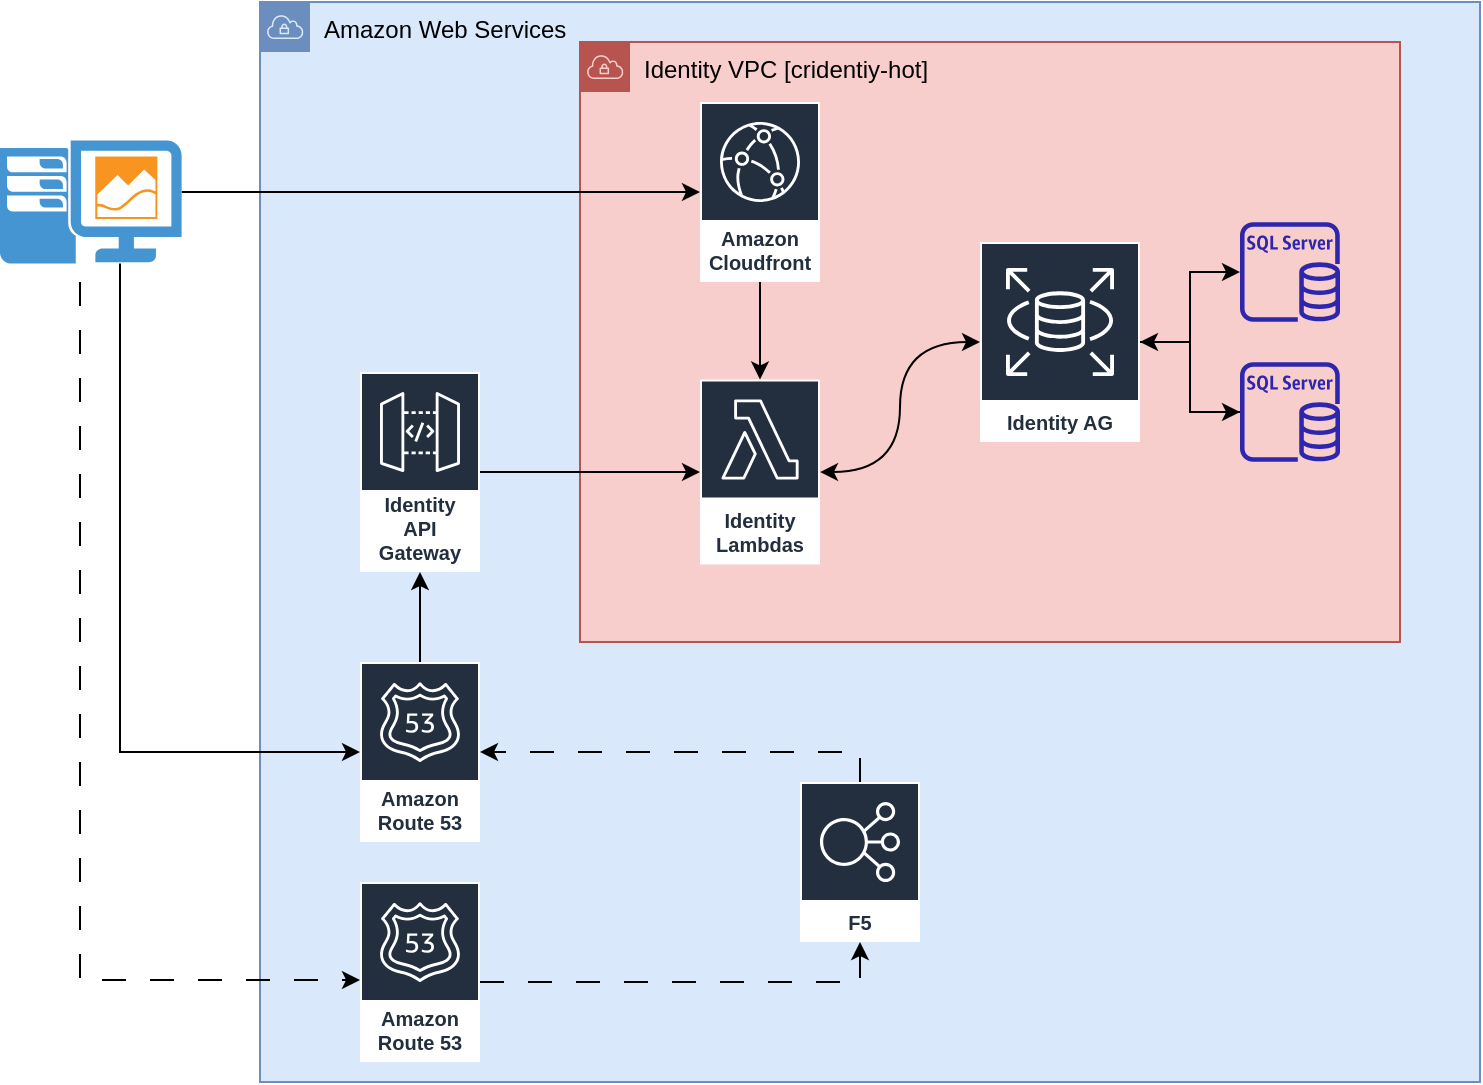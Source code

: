 <mxfile version="21.6.7" type="github">
  <diagram name="Page-1" id="rYKZu7LEDM7cNTBULmG1">
    <mxGraphModel dx="1242" dy="789" grid="1" gridSize="10" guides="1" tooltips="1" connect="1" arrows="1" fold="1" page="1" pageScale="1" pageWidth="850" pageHeight="1100" math="0" shadow="0">
      <root>
        <mxCell id="0" />
        <mxCell id="1" parent="0" />
        <mxCell id="AvVQyrdbsog8QbaK8x9z-11" value="Amazon Web Services" style="sketch=0;outlineConnect=0;html=1;whiteSpace=wrap;fontSize=12;fontStyle=0;shape=mxgraph.aws4.group;grIcon=mxgraph.aws4.group_vpc;strokeColor=#6c8ebf;fillColor=#dae8fc;verticalAlign=top;align=left;spacingLeft=30;dashed=0;" vertex="1" parent="1">
          <mxGeometry x="190" y="20" width="610" height="540" as="geometry" />
        </mxCell>
        <mxCell id="bz3bJJySN8TcrLmodB95-6" value="Identity VPC [cridentiy-hot]" style="sketch=0;outlineConnect=0;html=1;whiteSpace=wrap;fontSize=12;fontStyle=0;shape=mxgraph.aws4.group;grIcon=mxgraph.aws4.group_vpc;strokeColor=#b85450;fillColor=#f8cecc;verticalAlign=top;align=left;spacingLeft=30;dashed=0;" parent="1" vertex="1">
          <mxGeometry x="350" y="40" width="410" height="300" as="geometry" />
        </mxCell>
        <mxCell id="bz3bJJySN8TcrLmodB95-35" style="edgeStyle=orthogonalEdgeStyle;rounded=0;orthogonalLoop=1;jettySize=auto;html=1;curved=1;startArrow=classic;startFill=1;" parent="1" source="bz3bJJySN8TcrLmodB95-2" target="bz3bJJySN8TcrLmodB95-4" edge="1">
          <mxGeometry relative="1" as="geometry" />
        </mxCell>
        <mxCell id="bz3bJJySN8TcrLmodB95-2" value="Identity&lt;br&gt;Lambdas" style="sketch=0;outlineConnect=0;fontColor=#232F3E;gradientColor=none;strokeColor=#ffffff;fillColor=#232F3E;dashed=0;verticalLabelPosition=middle;verticalAlign=bottom;align=center;html=1;whiteSpace=wrap;fontSize=10;fontStyle=1;spacing=3;shape=mxgraph.aws4.productIcon;prIcon=mxgraph.aws4.lambda;" parent="1" vertex="1">
          <mxGeometry x="410" y="208.75" width="60" height="92.5" as="geometry" />
        </mxCell>
        <mxCell id="AvVQyrdbsog8QbaK8x9z-2" value="" style="edgeStyle=orthogonalEdgeStyle;rounded=0;orthogonalLoop=1;jettySize=auto;html=1;" edge="1" parent="1" source="bz3bJJySN8TcrLmodB95-3" target="bz3bJJySN8TcrLmodB95-2">
          <mxGeometry relative="1" as="geometry" />
        </mxCell>
        <mxCell id="bz3bJJySN8TcrLmodB95-3" value="Amazon Cloudfront" style="sketch=0;outlineConnect=0;fontColor=#232F3E;gradientColor=none;strokeColor=#ffffff;fillColor=#232F3E;dashed=0;verticalLabelPosition=middle;verticalAlign=bottom;align=center;html=1;whiteSpace=wrap;fontSize=10;fontStyle=1;spacing=3;shape=mxgraph.aws4.productIcon;prIcon=mxgraph.aws4.cloudfront;" parent="1" vertex="1">
          <mxGeometry x="410" y="70" width="60" height="90" as="geometry" />
        </mxCell>
        <mxCell id="bz3bJJySN8TcrLmodB95-24" style="edgeStyle=orthogonalEdgeStyle;rounded=0;orthogonalLoop=1;jettySize=auto;html=1;" parent="1" source="bz3bJJySN8TcrLmodB95-4" target="bz3bJJySN8TcrLmodB95-10" edge="1">
          <mxGeometry relative="1" as="geometry" />
        </mxCell>
        <mxCell id="bz3bJJySN8TcrLmodB95-25" style="edgeStyle=orthogonalEdgeStyle;rounded=0;orthogonalLoop=1;jettySize=auto;html=1;" parent="1" source="bz3bJJySN8TcrLmodB95-4" target="bz3bJJySN8TcrLmodB95-11" edge="1">
          <mxGeometry relative="1" as="geometry" />
        </mxCell>
        <mxCell id="bz3bJJySN8TcrLmodB95-4" value="Identity AG" style="sketch=0;outlineConnect=0;fontColor=#232F3E;gradientColor=none;strokeColor=#ffffff;fillColor=#232F3E;dashed=0;verticalLabelPosition=middle;verticalAlign=bottom;align=center;html=1;whiteSpace=wrap;fontSize=10;fontStyle=1;spacing=3;shape=mxgraph.aws4.productIcon;prIcon=mxgraph.aws4.rds;" parent="1" vertex="1">
          <mxGeometry x="550" y="140" width="80" height="100" as="geometry" />
        </mxCell>
        <mxCell id="bz3bJJySN8TcrLmodB95-10" value="" style="sketch=0;outlineConnect=0;fontColor=#232F3E;gradientColor=none;fillColor=#2E27AD;strokeColor=none;dashed=0;verticalLabelPosition=bottom;verticalAlign=top;align=center;html=1;fontSize=12;fontStyle=0;aspect=fixed;pointerEvents=1;shape=mxgraph.aws4.rds_sql_server_instance;" parent="1" vertex="1">
          <mxGeometry x="680" y="130" width="50" height="50" as="geometry" />
        </mxCell>
        <mxCell id="bz3bJJySN8TcrLmodB95-26" value="" style="edgeStyle=orthogonalEdgeStyle;rounded=0;orthogonalLoop=1;jettySize=auto;html=1;" parent="1" source="bz3bJJySN8TcrLmodB95-11" target="bz3bJJySN8TcrLmodB95-4" edge="1">
          <mxGeometry relative="1" as="geometry" />
        </mxCell>
        <mxCell id="bz3bJJySN8TcrLmodB95-11" value="" style="sketch=0;outlineConnect=0;fontColor=#232F3E;gradientColor=none;fillColor=#2E27AD;strokeColor=none;dashed=0;verticalLabelPosition=bottom;verticalAlign=top;align=center;html=1;fontSize=12;fontStyle=0;aspect=fixed;pointerEvents=1;shape=mxgraph.aws4.rds_sql_server_instance;" parent="1" vertex="1">
          <mxGeometry x="680" y="200" width="50" height="50" as="geometry" />
        </mxCell>
        <mxCell id="bz3bJJySN8TcrLmodB95-33" style="edgeStyle=orthogonalEdgeStyle;rounded=0;orthogonalLoop=1;jettySize=auto;html=1;" parent="1" target="AvVQyrdbsog8QbaK8x9z-5" edge="1">
          <mxGeometry relative="1" as="geometry">
            <Array as="points">
              <mxPoint x="120" y="395" />
            </Array>
            <mxPoint x="120" y="150.8" as="sourcePoint" />
            <mxPoint x="260" y="395" as="targetPoint" />
          </mxGeometry>
        </mxCell>
        <mxCell id="bz3bJJySN8TcrLmodB95-36" style="edgeStyle=orthogonalEdgeStyle;rounded=0;orthogonalLoop=1;jettySize=auto;html=1;" parent="1" source="bz3bJJySN8TcrLmodB95-21" target="bz3bJJySN8TcrLmodB95-3" edge="1">
          <mxGeometry relative="1" as="geometry">
            <Array as="points">
              <mxPoint x="210" y="115" />
              <mxPoint x="210" y="115" />
            </Array>
          </mxGeometry>
        </mxCell>
        <mxCell id="bz3bJJySN8TcrLmodB95-21" value="" style="shadow=0;dashed=0;html=1;strokeColor=none;fillColor=#4495D1;labelPosition=center;verticalLabelPosition=bottom;verticalAlign=top;align=center;outlineConnect=0;shape=mxgraph.veeam.one_client;" parent="1" vertex="1">
          <mxGeometry x="60" y="89.2" width="90.8" height="61.6" as="geometry" />
        </mxCell>
        <mxCell id="bz3bJJySN8TcrLmodB95-34" style="edgeStyle=orthogonalEdgeStyle;rounded=0;orthogonalLoop=1;jettySize=auto;html=1;" parent="1" source="bz3bJJySN8TcrLmodB95-32" target="bz3bJJySN8TcrLmodB95-2" edge="1">
          <mxGeometry relative="1" as="geometry" />
        </mxCell>
        <mxCell id="bz3bJJySN8TcrLmodB95-32" value="Identity&lt;br&gt;API Gateway" style="sketch=0;outlineConnect=0;fontColor=#232F3E;gradientColor=none;strokeColor=#ffffff;fillColor=#232F3E;dashed=0;verticalLabelPosition=middle;verticalAlign=bottom;align=center;html=1;whiteSpace=wrap;fontSize=10;fontStyle=1;spacing=3;shape=mxgraph.aws4.productIcon;prIcon=mxgraph.aws4.api_gateway;" parent="1" vertex="1">
          <mxGeometry x="240" y="205" width="60" height="100" as="geometry" />
        </mxCell>
        <mxCell id="AvVQyrdbsog8QbaK8x9z-9" style="edgeStyle=orthogonalEdgeStyle;rounded=0;orthogonalLoop=1;jettySize=auto;html=1;dashed=1;dashPattern=12 12;" edge="1" parent="1" source="AvVQyrdbsog8QbaK8x9z-1" target="AvVQyrdbsog8QbaK8x9z-5">
          <mxGeometry relative="1" as="geometry">
            <Array as="points">
              <mxPoint x="490" y="395" />
            </Array>
          </mxGeometry>
        </mxCell>
        <mxCell id="AvVQyrdbsog8QbaK8x9z-1" value="F5" style="sketch=0;outlineConnect=0;fontColor=#232F3E;gradientColor=none;strokeColor=#ffffff;fillColor=#232F3E;dashed=0;verticalLabelPosition=middle;verticalAlign=bottom;align=center;html=1;whiteSpace=wrap;fontSize=10;fontStyle=1;spacing=3;shape=mxgraph.aws4.productIcon;prIcon=mxgraph.aws4.elastic_load_balancing;" vertex="1" parent="1">
          <mxGeometry x="460" y="410" width="60" height="80" as="geometry" />
        </mxCell>
        <mxCell id="AvVQyrdbsog8QbaK8x9z-8" style="edgeStyle=orthogonalEdgeStyle;rounded=0;orthogonalLoop=1;jettySize=auto;html=1;dashed=1;dashPattern=12 12;" edge="1" parent="1" source="AvVQyrdbsog8QbaK8x9z-3" target="AvVQyrdbsog8QbaK8x9z-1">
          <mxGeometry relative="1" as="geometry">
            <mxPoint x="490" y="490" as="targetPoint" />
            <Array as="points">
              <mxPoint x="490" y="510" />
            </Array>
          </mxGeometry>
        </mxCell>
        <mxCell id="AvVQyrdbsog8QbaK8x9z-3" value="Amazon Route 53" style="sketch=0;outlineConnect=0;fontColor=#232F3E;gradientColor=none;strokeColor=#ffffff;fillColor=#232F3E;dashed=0;verticalLabelPosition=middle;verticalAlign=bottom;align=center;html=1;whiteSpace=wrap;fontSize=10;fontStyle=1;spacing=3;shape=mxgraph.aws4.productIcon;prIcon=mxgraph.aws4.route_53;" vertex="1" parent="1">
          <mxGeometry x="240" y="460" width="60" height="90" as="geometry" />
        </mxCell>
        <mxCell id="AvVQyrdbsog8QbaK8x9z-7" style="edgeStyle=orthogonalEdgeStyle;rounded=0;orthogonalLoop=1;jettySize=auto;html=1;" edge="1" parent="1" source="AvVQyrdbsog8QbaK8x9z-5" target="bz3bJJySN8TcrLmodB95-32">
          <mxGeometry relative="1" as="geometry" />
        </mxCell>
        <mxCell id="AvVQyrdbsog8QbaK8x9z-5" value="Amazon Route 53" style="sketch=0;outlineConnect=0;fontColor=#232F3E;gradientColor=none;strokeColor=#ffffff;fillColor=#232F3E;dashed=0;verticalLabelPosition=middle;verticalAlign=bottom;align=center;html=1;whiteSpace=wrap;fontSize=10;fontStyle=1;spacing=3;shape=mxgraph.aws4.productIcon;prIcon=mxgraph.aws4.route_53;" vertex="1" parent="1">
          <mxGeometry x="240" y="350" width="60" height="90" as="geometry" />
        </mxCell>
        <mxCell id="AvVQyrdbsog8QbaK8x9z-6" style="edgeStyle=orthogonalEdgeStyle;rounded=0;orthogonalLoop=1;jettySize=auto;html=1;dashed=1;dashPattern=12 12;" edge="1" parent="1" target="AvVQyrdbsog8QbaK8x9z-3">
          <mxGeometry relative="1" as="geometry">
            <Array as="points">
              <mxPoint x="100" y="509" />
            </Array>
            <mxPoint x="100" y="160" as="sourcePoint" />
            <mxPoint x="260" y="509" as="targetPoint" />
          </mxGeometry>
        </mxCell>
      </root>
    </mxGraphModel>
  </diagram>
</mxfile>
